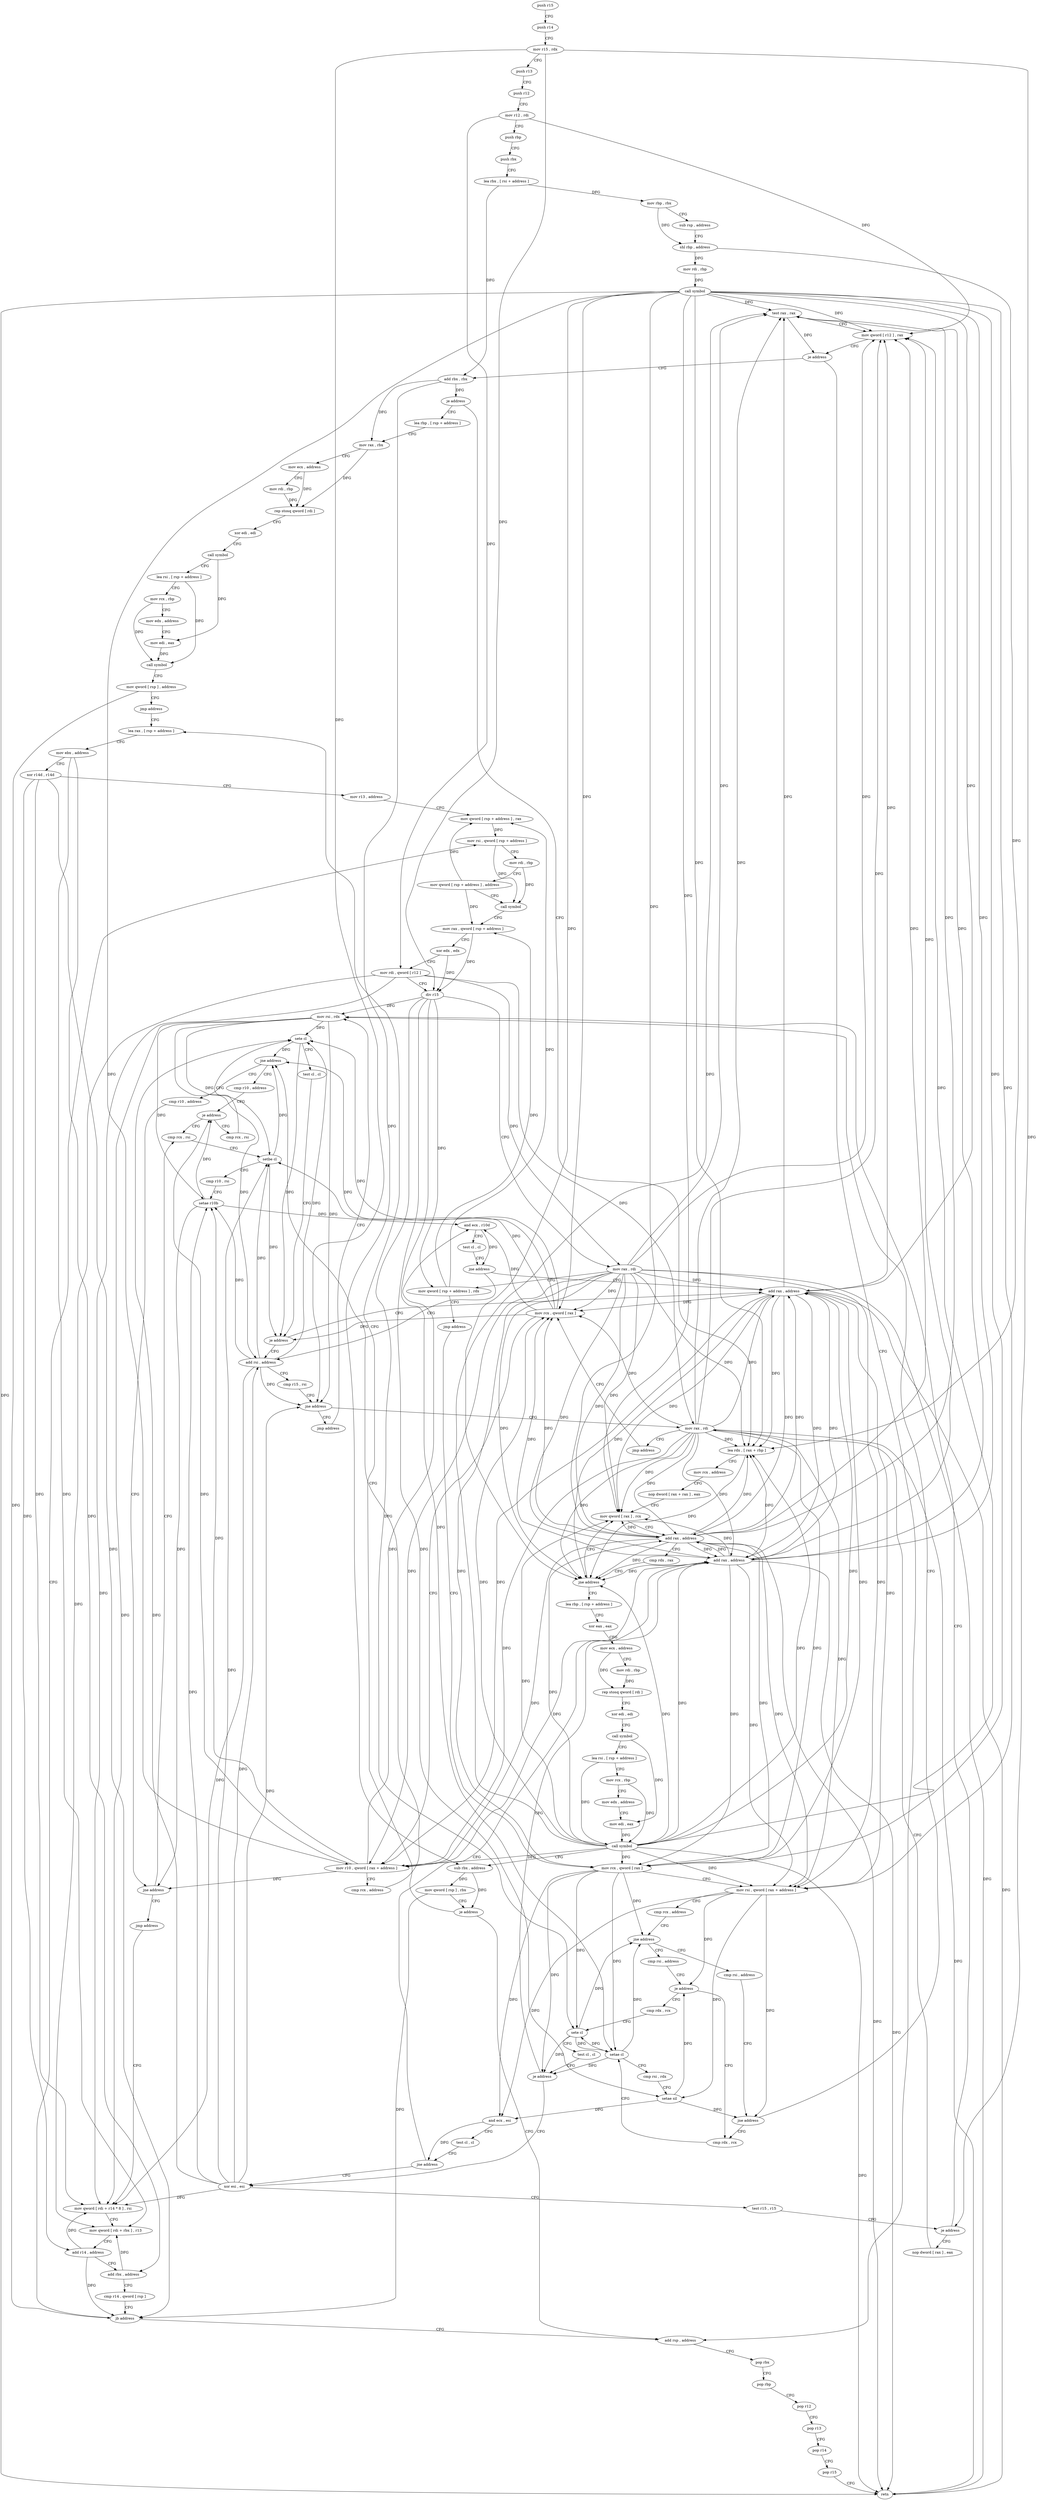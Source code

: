 digraph "func" {
"97008" [label = "push r15" ]
"97010" [label = "push r14" ]
"97012" [label = "mov r15 , rdx" ]
"97015" [label = "push r13" ]
"97017" [label = "push r12" ]
"97019" [label = "mov r12 , rdi" ]
"97022" [label = "push rbp" ]
"97023" [label = "push rbx" ]
"97024" [label = "lea rbx , [ rsi + address ]" ]
"97028" [label = "mov rbp , rbx" ]
"97031" [label = "sub rsp , address" ]
"97038" [label = "shl rbp , address" ]
"97042" [label = "mov rdi , rbp" ]
"97045" [label = "call symbol" ]
"97050" [label = "test rax , rax" ]
"97053" [label = "mov qword [ r12 ] , rax" ]
"97057" [label = "je address" ]
"97305" [label = "add rsp , address" ]
"97063" [label = "add rbx , rbx" ]
"97312" [label = "pop rbx" ]
"97313" [label = "pop rbp" ]
"97314" [label = "pop r12" ]
"97316" [label = "pop r13" ]
"97318" [label = "pop r14" ]
"97320" [label = "pop r15" ]
"97322" [label = "retn" ]
"97066" [label = "je address" ]
"97440" [label = "lea rbp , [ rsp + address ]" ]
"97072" [label = "lea rdx , [ rax + rbp ]" ]
"97445" [label = "mov rax , rbx" ]
"97448" [label = "mov ecx , address" ]
"97453" [label = "mov rdi , rbp" ]
"97456" [label = "rep stosq qword [ rdi ]" ]
"97459" [label = "xor edi , edi" ]
"97461" [label = "call symbol" ]
"97466" [label = "lea rsi , [ rsp + address ]" ]
"97471" [label = "mov rcx , rbp" ]
"97474" [label = "mov edx , address" ]
"97479" [label = "mov edi , eax" ]
"97481" [label = "call symbol" ]
"97486" [label = "mov qword [ rsp ] , address" ]
"97494" [label = "jmp address" ]
"97159" [label = "lea rax , [ rsp + address ]" ]
"97076" [label = "mov rcx , address" ]
"97083" [label = "nop dword [ rax + rax ] , eax" ]
"97088" [label = "mov qword [ rax ] , rcx" ]
"97164" [label = "mov ebx , address" ]
"97169" [label = "xor r14d , r14d" ]
"97172" [label = "mov r13 , address" ]
"97179" [label = "mov qword [ rsp + address ] , rax" ]
"97184" [label = "mov rsi , qword [ rsp + address ]" ]
"97091" [label = "add rax , address" ]
"97095" [label = "cmp rdx , rax" ]
"97098" [label = "jne address" ]
"97100" [label = "lea rbp , [ rsp + address ]" ]
"97105" [label = "xor eax , eax" ]
"97107" [label = "mov ecx , address" ]
"97112" [label = "mov rdi , rbp" ]
"97115" [label = "rep stosq qword [ rdi ]" ]
"97118" [label = "xor edi , edi" ]
"97120" [label = "call symbol" ]
"97125" [label = "lea rsi , [ rsp + address ]" ]
"97130" [label = "mov rcx , rbp" ]
"97133" [label = "mov edx , address" ]
"97138" [label = "mov edi , eax" ]
"97140" [label = "call symbol" ]
"97145" [label = "sub rbx , address" ]
"97149" [label = "mov qword [ rsp ] , rbx" ]
"97153" [label = "je address" ]
"97261" [label = "mov rcx , qword [ rax ]" ]
"97264" [label = "mov rsi , qword [ rax + address ]" ]
"97268" [label = "cmp rcx , address" ]
"97272" [label = "jne address" ]
"97232" [label = "cmp rsi , address" ]
"97274" [label = "cmp rsi , address" ]
"97236" [label = "je address" ]
"97328" [label = "cmp rdx , rcx" ]
"97238" [label = "cmp rdx , rcx" ]
"97278" [label = "jne address" ]
"97280" [label = "mov rsi , rdx" ]
"97331" [label = "sete cl" ]
"97334" [label = "test cl , cl" ]
"97336" [label = "je address" ]
"97257" [label = "add rax , address" ]
"97338" [label = "xor esi , esi" ]
"97241" [label = "setae cl" ]
"97244" [label = "cmp rsi , rdx" ]
"97247" [label = "setae sil" ]
"97251" [label = "and ecx , esi" ]
"97253" [label = "test cl , cl" ]
"97255" [label = "jne address" ]
"97283" [label = "mov qword [ rdi + r14 * 8 ] , rsi" ]
"97340" [label = "test r15 , r15" ]
"97343" [label = "je address" ]
"97345" [label = "nop dword [ rax ] , eax" ]
"97189" [label = "mov rdi , rbp" ]
"97192" [label = "mov qword [ rsp + address ] , address" ]
"97201" [label = "call symbol" ]
"97206" [label = "mov rax , qword [ rsp + address ]" ]
"97211" [label = "xor edx , edx" ]
"97213" [label = "mov rdi , qword [ r12 ]" ]
"97217" [label = "div r15" ]
"97220" [label = "mov rax , rdi" ]
"97223" [label = "mov qword [ rsp + address ] , rdx" ]
"97228" [label = "jmp address" ]
"97352" [label = "mov rax , rdi" ]
"97390" [label = "mov rcx , qword [ rax ]" ]
"97393" [label = "mov r10 , qword [ rax + address ]" ]
"97397" [label = "cmp rcx , address" ]
"97401" [label = "jne address" ]
"97360" [label = "cmp r10 , address" ]
"97403" [label = "cmp r10 , address" ]
"97364" [label = "je address" ]
"97416" [label = "cmp rcx , rsi" ]
"97366" [label = "cmp rcx , rsi" ]
"97407" [label = "jne address" ]
"97409" [label = "jmp address" ]
"97419" [label = "sete cl" ]
"97422" [label = "test cl , cl" ]
"97424" [label = "je address" ]
"97386" [label = "add rax , address" ]
"97426" [label = "add rsi , address" ]
"97369" [label = "setbe cl" ]
"97372" [label = "cmp r10 , rsi" ]
"97375" [label = "setae r10b" ]
"97379" [label = "and ecx , r10d" ]
"97382" [label = "test cl , cl" ]
"97384" [label = "jne address" ]
"97430" [label = "cmp r15 , rsi" ]
"97433" [label = "jne address" ]
"97435" [label = "jmp address" ]
"97287" [label = "mov qword [ rdi + rbx ] , r13" ]
"97291" [label = "add r14 , address" ]
"97295" [label = "add rbx , address" ]
"97299" [label = "cmp r14 , qword [ rsp ]" ]
"97303" [label = "jb address" ]
"97355" [label = "jmp address" ]
"97008" -> "97010" [ label = "CFG" ]
"97010" -> "97012" [ label = "CFG" ]
"97012" -> "97015" [ label = "CFG" ]
"97012" -> "97217" [ label = "DFG" ]
"97012" -> "97343" [ label = "DFG" ]
"97012" -> "97433" [ label = "DFG" ]
"97015" -> "97017" [ label = "CFG" ]
"97017" -> "97019" [ label = "CFG" ]
"97019" -> "97022" [ label = "CFG" ]
"97019" -> "97053" [ label = "DFG" ]
"97019" -> "97213" [ label = "DFG" ]
"97022" -> "97023" [ label = "CFG" ]
"97023" -> "97024" [ label = "CFG" ]
"97024" -> "97028" [ label = "DFG" ]
"97024" -> "97063" [ label = "DFG" ]
"97028" -> "97031" [ label = "CFG" ]
"97028" -> "97038" [ label = "DFG" ]
"97031" -> "97038" [ label = "CFG" ]
"97038" -> "97042" [ label = "DFG" ]
"97038" -> "97072" [ label = "DFG" ]
"97042" -> "97045" [ label = "DFG" ]
"97045" -> "97050" [ label = "DFG" ]
"97045" -> "97053" [ label = "DFG" ]
"97045" -> "97322" [ label = "DFG" ]
"97045" -> "97072" [ label = "DFG" ]
"97045" -> "97088" [ label = "DFG" ]
"97045" -> "97091" [ label = "DFG" ]
"97045" -> "97098" [ label = "DFG" ]
"97045" -> "97261" [ label = "DFG" ]
"97045" -> "97264" [ label = "DFG" ]
"97045" -> "97257" [ label = "DFG" ]
"97045" -> "97390" [ label = "DFG" ]
"97045" -> "97393" [ label = "DFG" ]
"97045" -> "97386" [ label = "DFG" ]
"97050" -> "97053" [ label = "CFG" ]
"97050" -> "97057" [ label = "DFG" ]
"97053" -> "97057" [ label = "CFG" ]
"97057" -> "97305" [ label = "CFG" ]
"97057" -> "97063" [ label = "CFG" ]
"97305" -> "97312" [ label = "CFG" ]
"97063" -> "97066" [ label = "DFG" ]
"97063" -> "97445" [ label = "DFG" ]
"97063" -> "97145" [ label = "DFG" ]
"97312" -> "97313" [ label = "CFG" ]
"97313" -> "97314" [ label = "CFG" ]
"97314" -> "97316" [ label = "CFG" ]
"97316" -> "97318" [ label = "CFG" ]
"97318" -> "97320" [ label = "CFG" ]
"97320" -> "97322" [ label = "CFG" ]
"97066" -> "97440" [ label = "CFG" ]
"97066" -> "97072" [ label = "CFG" ]
"97440" -> "97445" [ label = "CFG" ]
"97072" -> "97076" [ label = "CFG" ]
"97072" -> "97098" [ label = "DFG" ]
"97445" -> "97448" [ label = "CFG" ]
"97445" -> "97456" [ label = "DFG" ]
"97448" -> "97453" [ label = "CFG" ]
"97448" -> "97456" [ label = "DFG" ]
"97453" -> "97456" [ label = "DFG" ]
"97456" -> "97459" [ label = "CFG" ]
"97459" -> "97461" [ label = "CFG" ]
"97461" -> "97466" [ label = "CFG" ]
"97461" -> "97479" [ label = "DFG" ]
"97466" -> "97471" [ label = "CFG" ]
"97466" -> "97481" [ label = "DFG" ]
"97471" -> "97474" [ label = "CFG" ]
"97471" -> "97481" [ label = "DFG" ]
"97474" -> "97479" [ label = "CFG" ]
"97479" -> "97481" [ label = "DFG" ]
"97481" -> "97486" [ label = "CFG" ]
"97486" -> "97494" [ label = "CFG" ]
"97486" -> "97303" [ label = "DFG" ]
"97494" -> "97159" [ label = "CFG" ]
"97159" -> "97164" [ label = "CFG" ]
"97076" -> "97083" [ label = "CFG" ]
"97083" -> "97088" [ label = "CFG" ]
"97088" -> "97091" [ label = "CFG" ]
"97164" -> "97169" [ label = "CFG" ]
"97164" -> "97287" [ label = "DFG" ]
"97164" -> "97295" [ label = "DFG" ]
"97169" -> "97172" [ label = "CFG" ]
"97169" -> "97283" [ label = "DFG" ]
"97169" -> "97291" [ label = "DFG" ]
"97169" -> "97303" [ label = "DFG" ]
"97172" -> "97179" [ label = "CFG" ]
"97179" -> "97184" [ label = "DFG" ]
"97184" -> "97189" [ label = "CFG" ]
"97184" -> "97201" [ label = "DFG" ]
"97091" -> "97095" [ label = "CFG" ]
"97091" -> "97050" [ label = "DFG" ]
"97091" -> "97053" [ label = "DFG" ]
"97091" -> "97088" [ label = "DFG" ]
"97091" -> "97322" [ label = "DFG" ]
"97091" -> "97072" [ label = "DFG" ]
"97091" -> "97098" [ label = "DFG" ]
"97091" -> "97261" [ label = "DFG" ]
"97091" -> "97264" [ label = "DFG" ]
"97091" -> "97257" [ label = "DFG" ]
"97091" -> "97390" [ label = "DFG" ]
"97091" -> "97393" [ label = "DFG" ]
"97091" -> "97386" [ label = "DFG" ]
"97095" -> "97098" [ label = "CFG" ]
"97098" -> "97088" [ label = "CFG" ]
"97098" -> "97100" [ label = "CFG" ]
"97100" -> "97105" [ label = "CFG" ]
"97105" -> "97107" [ label = "CFG" ]
"97107" -> "97112" [ label = "CFG" ]
"97107" -> "97115" [ label = "DFG" ]
"97112" -> "97115" [ label = "DFG" ]
"97115" -> "97118" [ label = "CFG" ]
"97118" -> "97120" [ label = "CFG" ]
"97120" -> "97125" [ label = "CFG" ]
"97120" -> "97138" [ label = "DFG" ]
"97125" -> "97130" [ label = "CFG" ]
"97125" -> "97140" [ label = "DFG" ]
"97130" -> "97133" [ label = "CFG" ]
"97130" -> "97140" [ label = "DFG" ]
"97133" -> "97138" [ label = "CFG" ]
"97138" -> "97140" [ label = "DFG" ]
"97140" -> "97145" [ label = "CFG" ]
"97140" -> "97050" [ label = "DFG" ]
"97140" -> "97053" [ label = "DFG" ]
"97140" -> "97088" [ label = "DFG" ]
"97140" -> "97091" [ label = "DFG" ]
"97140" -> "97098" [ label = "DFG" ]
"97140" -> "97322" [ label = "DFG" ]
"97140" -> "97072" [ label = "DFG" ]
"97140" -> "97261" [ label = "DFG" ]
"97140" -> "97264" [ label = "DFG" ]
"97140" -> "97257" [ label = "DFG" ]
"97140" -> "97390" [ label = "DFG" ]
"97140" -> "97393" [ label = "DFG" ]
"97140" -> "97386" [ label = "DFG" ]
"97145" -> "97149" [ label = "DFG" ]
"97145" -> "97153" [ label = "DFG" ]
"97149" -> "97153" [ label = "CFG" ]
"97149" -> "97303" [ label = "DFG" ]
"97153" -> "97305" [ label = "CFG" ]
"97153" -> "97159" [ label = "CFG" ]
"97261" -> "97264" [ label = "CFG" ]
"97261" -> "97272" [ label = "DFG" ]
"97261" -> "97331" [ label = "DFG" ]
"97261" -> "97336" [ label = "DFG" ]
"97261" -> "97241" [ label = "DFG" ]
"97261" -> "97251" [ label = "DFG" ]
"97264" -> "97268" [ label = "CFG" ]
"97264" -> "97236" [ label = "DFG" ]
"97264" -> "97278" [ label = "DFG" ]
"97264" -> "97247" [ label = "DFG" ]
"97264" -> "97251" [ label = "DFG" ]
"97268" -> "97272" [ label = "CFG" ]
"97272" -> "97232" [ label = "CFG" ]
"97272" -> "97274" [ label = "CFG" ]
"97232" -> "97236" [ label = "CFG" ]
"97274" -> "97278" [ label = "CFG" ]
"97236" -> "97328" [ label = "CFG" ]
"97236" -> "97238" [ label = "CFG" ]
"97328" -> "97331" [ label = "CFG" ]
"97238" -> "97241" [ label = "CFG" ]
"97278" -> "97238" [ label = "CFG" ]
"97278" -> "97280" [ label = "CFG" ]
"97280" -> "97283" [ label = "DFG" ]
"97280" -> "97419" [ label = "DFG" ]
"97280" -> "97369" [ label = "DFG" ]
"97280" -> "97375" [ label = "DFG" ]
"97280" -> "97426" [ label = "DFG" ]
"97280" -> "97433" [ label = "DFG" ]
"97331" -> "97334" [ label = "CFG" ]
"97331" -> "97272" [ label = "DFG" ]
"97331" -> "97336" [ label = "DFG" ]
"97331" -> "97241" [ label = "DFG" ]
"97334" -> "97336" [ label = "CFG" ]
"97336" -> "97257" [ label = "CFG" ]
"97336" -> "97338" [ label = "CFG" ]
"97257" -> "97261" [ label = "DFG" ]
"97257" -> "97050" [ label = "DFG" ]
"97257" -> "97053" [ label = "DFG" ]
"97257" -> "97088" [ label = "DFG" ]
"97257" -> "97091" [ label = "DFG" ]
"97257" -> "97098" [ label = "DFG" ]
"97257" -> "97264" [ label = "DFG" ]
"97257" -> "97322" [ label = "DFG" ]
"97257" -> "97072" [ label = "DFG" ]
"97257" -> "97390" [ label = "DFG" ]
"97257" -> "97393" [ label = "DFG" ]
"97257" -> "97386" [ label = "DFG" ]
"97338" -> "97340" [ label = "CFG" ]
"97338" -> "97283" [ label = "DFG" ]
"97338" -> "97419" [ label = "DFG" ]
"97338" -> "97369" [ label = "DFG" ]
"97338" -> "97375" [ label = "DFG" ]
"97338" -> "97426" [ label = "DFG" ]
"97338" -> "97433" [ label = "DFG" ]
"97241" -> "97244" [ label = "CFG" ]
"97241" -> "97272" [ label = "DFG" ]
"97241" -> "97331" [ label = "DFG" ]
"97241" -> "97336" [ label = "DFG" ]
"97244" -> "97247" [ label = "CFG" ]
"97247" -> "97251" [ label = "DFG" ]
"97247" -> "97236" [ label = "DFG" ]
"97247" -> "97278" [ label = "DFG" ]
"97251" -> "97253" [ label = "CFG" ]
"97251" -> "97255" [ label = "DFG" ]
"97253" -> "97255" [ label = "CFG" ]
"97255" -> "97338" [ label = "CFG" ]
"97255" -> "97257" [ label = "CFG" ]
"97283" -> "97287" [ label = "CFG" ]
"97340" -> "97343" [ label = "CFG" ]
"97343" -> "97280" [ label = "CFG" ]
"97343" -> "97345" [ label = "CFG" ]
"97345" -> "97352" [ label = "CFG" ]
"97189" -> "97192" [ label = "CFG" ]
"97189" -> "97201" [ label = "DFG" ]
"97192" -> "97201" [ label = "CFG" ]
"97192" -> "97179" [ label = "DFG" ]
"97192" -> "97206" [ label = "DFG" ]
"97201" -> "97206" [ label = "CFG" ]
"97206" -> "97211" [ label = "CFG" ]
"97206" -> "97217" [ label = "DFG" ]
"97211" -> "97213" [ label = "CFG" ]
"97211" -> "97217" [ label = "DFG" ]
"97213" -> "97217" [ label = "CFG" ]
"97213" -> "97220" [ label = "DFG" ]
"97213" -> "97283" [ label = "DFG" ]
"97213" -> "97287" [ label = "DFG" ]
"97213" -> "97352" [ label = "DFG" ]
"97217" -> "97220" [ label = "CFG" ]
"97217" -> "97223" [ label = "DFG" ]
"97217" -> "97331" [ label = "DFG" ]
"97217" -> "97241" [ label = "DFG" ]
"97217" -> "97247" [ label = "DFG" ]
"97217" -> "97280" [ label = "DFG" ]
"97220" -> "97223" [ label = "CFG" ]
"97220" -> "97050" [ label = "DFG" ]
"97220" -> "97053" [ label = "DFG" ]
"97220" -> "97088" [ label = "DFG" ]
"97220" -> "97091" [ label = "DFG" ]
"97220" -> "97098" [ label = "DFG" ]
"97220" -> "97322" [ label = "DFG" ]
"97220" -> "97072" [ label = "DFG" ]
"97220" -> "97261" [ label = "DFG" ]
"97220" -> "97264" [ label = "DFG" ]
"97220" -> "97257" [ label = "DFG" ]
"97220" -> "97390" [ label = "DFG" ]
"97220" -> "97393" [ label = "DFG" ]
"97220" -> "97386" [ label = "DFG" ]
"97223" -> "97228" [ label = "CFG" ]
"97223" -> "97179" [ label = "DFG" ]
"97223" -> "97206" [ label = "DFG" ]
"97228" -> "97261" [ label = "CFG" ]
"97352" -> "97355" [ label = "CFG" ]
"97352" -> "97050" [ label = "DFG" ]
"97352" -> "97053" [ label = "DFG" ]
"97352" -> "97088" [ label = "DFG" ]
"97352" -> "97091" [ label = "DFG" ]
"97352" -> "97098" [ label = "DFG" ]
"97352" -> "97261" [ label = "DFG" ]
"97352" -> "97264" [ label = "DFG" ]
"97352" -> "97257" [ label = "DFG" ]
"97352" -> "97322" [ label = "DFG" ]
"97352" -> "97072" [ label = "DFG" ]
"97352" -> "97390" [ label = "DFG" ]
"97352" -> "97393" [ label = "DFG" ]
"97352" -> "97386" [ label = "DFG" ]
"97390" -> "97393" [ label = "CFG" ]
"97390" -> "97401" [ label = "DFG" ]
"97390" -> "97419" [ label = "DFG" ]
"97390" -> "97424" [ label = "DFG" ]
"97390" -> "97369" [ label = "DFG" ]
"97390" -> "97379" [ label = "DFG" ]
"97393" -> "97397" [ label = "CFG" ]
"97393" -> "97364" [ label = "DFG" ]
"97393" -> "97407" [ label = "DFG" ]
"97393" -> "97375" [ label = "DFG" ]
"97393" -> "97379" [ label = "DFG" ]
"97397" -> "97401" [ label = "CFG" ]
"97401" -> "97360" [ label = "CFG" ]
"97401" -> "97403" [ label = "CFG" ]
"97360" -> "97364" [ label = "CFG" ]
"97403" -> "97407" [ label = "CFG" ]
"97364" -> "97416" [ label = "CFG" ]
"97364" -> "97366" [ label = "CFG" ]
"97416" -> "97419" [ label = "CFG" ]
"97366" -> "97369" [ label = "CFG" ]
"97407" -> "97366" [ label = "CFG" ]
"97407" -> "97409" [ label = "CFG" ]
"97409" -> "97283" [ label = "CFG" ]
"97419" -> "97422" [ label = "CFG" ]
"97419" -> "97401" [ label = "DFG" ]
"97419" -> "97424" [ label = "DFG" ]
"97422" -> "97424" [ label = "CFG" ]
"97424" -> "97386" [ label = "CFG" ]
"97424" -> "97426" [ label = "CFG" ]
"97386" -> "97390" [ label = "DFG" ]
"97386" -> "97050" [ label = "DFG" ]
"97386" -> "97053" [ label = "DFG" ]
"97386" -> "97088" [ label = "DFG" ]
"97386" -> "97091" [ label = "DFG" ]
"97386" -> "97098" [ label = "DFG" ]
"97386" -> "97261" [ label = "DFG" ]
"97386" -> "97264" [ label = "DFG" ]
"97386" -> "97257" [ label = "DFG" ]
"97386" -> "97393" [ label = "DFG" ]
"97386" -> "97322" [ label = "DFG" ]
"97386" -> "97072" [ label = "DFG" ]
"97426" -> "97430" [ label = "CFG" ]
"97426" -> "97283" [ label = "DFG" ]
"97426" -> "97419" [ label = "DFG" ]
"97426" -> "97369" [ label = "DFG" ]
"97426" -> "97375" [ label = "DFG" ]
"97426" -> "97433" [ label = "DFG" ]
"97369" -> "97372" [ label = "CFG" ]
"97369" -> "97401" [ label = "DFG" ]
"97369" -> "97424" [ label = "DFG" ]
"97372" -> "97375" [ label = "CFG" ]
"97375" -> "97379" [ label = "DFG" ]
"97375" -> "97364" [ label = "DFG" ]
"97375" -> "97407" [ label = "DFG" ]
"97379" -> "97382" [ label = "CFG" ]
"97379" -> "97384" [ label = "DFG" ]
"97382" -> "97384" [ label = "CFG" ]
"97384" -> "97426" [ label = "CFG" ]
"97384" -> "97386" [ label = "CFG" ]
"97430" -> "97433" [ label = "CFG" ]
"97433" -> "97352" [ label = "CFG" ]
"97433" -> "97435" [ label = "CFG" ]
"97435" -> "97280" [ label = "CFG" ]
"97287" -> "97291" [ label = "CFG" ]
"97291" -> "97295" [ label = "CFG" ]
"97291" -> "97283" [ label = "DFG" ]
"97291" -> "97303" [ label = "DFG" ]
"97295" -> "97299" [ label = "CFG" ]
"97295" -> "97287" [ label = "DFG" ]
"97299" -> "97303" [ label = "CFG" ]
"97303" -> "97184" [ label = "CFG" ]
"97303" -> "97305" [ label = "CFG" ]
"97355" -> "97390" [ label = "CFG" ]
}
